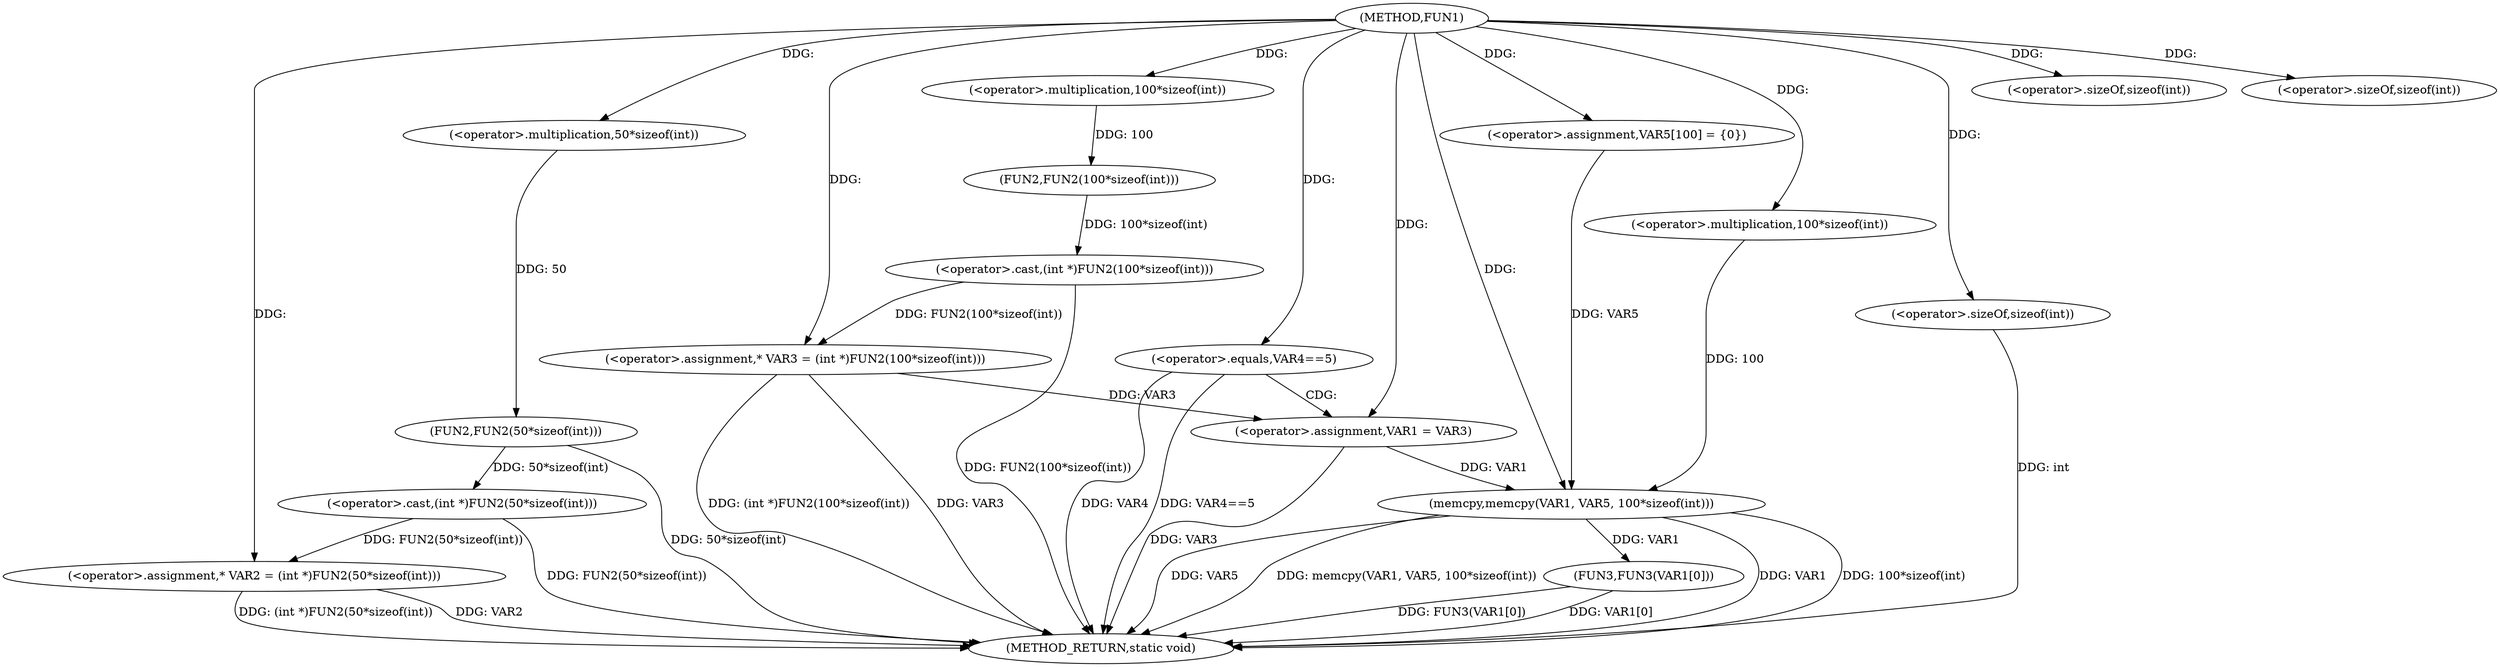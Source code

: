digraph FUN1 {  
"1000100" [label = "(METHOD,FUN1)" ]
"1000146" [label = "(METHOD_RETURN,static void)" ]
"1000104" [label = "(<operator>.assignment,* VAR2 = (int *)FUN2(50*sizeof(int)))" ]
"1000106" [label = "(<operator>.cast,(int *)FUN2(50*sizeof(int)))" ]
"1000108" [label = "(FUN2,FUN2(50*sizeof(int)))" ]
"1000109" [label = "(<operator>.multiplication,50*sizeof(int))" ]
"1000111" [label = "(<operator>.sizeOf,sizeof(int))" ]
"1000114" [label = "(<operator>.assignment,* VAR3 = (int *)FUN2(100*sizeof(int)))" ]
"1000116" [label = "(<operator>.cast,(int *)FUN2(100*sizeof(int)))" ]
"1000118" [label = "(FUN2,FUN2(100*sizeof(int)))" ]
"1000119" [label = "(<operator>.multiplication,100*sizeof(int))" ]
"1000121" [label = "(<operator>.sizeOf,sizeof(int))" ]
"1000124" [label = "(<operator>.equals,VAR4==5)" ]
"1000128" [label = "(<operator>.assignment,VAR1 = VAR3)" ]
"1000133" [label = "(<operator>.assignment,VAR5[100] = {0})" ]
"1000135" [label = "(memcpy,memcpy(VAR1, VAR5, 100*sizeof(int)))" ]
"1000138" [label = "(<operator>.multiplication,100*sizeof(int))" ]
"1000140" [label = "(<operator>.sizeOf,sizeof(int))" ]
"1000142" [label = "(FUN3,FUN3(VAR1[0]))" ]
  "1000128" -> "1000146"  [ label = "DDG: VAR3"] 
  "1000142" -> "1000146"  [ label = "DDG: FUN3(VAR1[0])"] 
  "1000124" -> "1000146"  [ label = "DDG: VAR4"] 
  "1000106" -> "1000146"  [ label = "DDG: FUN2(50*sizeof(int))"] 
  "1000104" -> "1000146"  [ label = "DDG: VAR2"] 
  "1000140" -> "1000146"  [ label = "DDG: int"] 
  "1000114" -> "1000146"  [ label = "DDG: VAR3"] 
  "1000116" -> "1000146"  [ label = "DDG: FUN2(100*sizeof(int))"] 
  "1000135" -> "1000146"  [ label = "DDG: memcpy(VAR1, VAR5, 100*sizeof(int))"] 
  "1000114" -> "1000146"  [ label = "DDG: (int *)FUN2(100*sizeof(int))"] 
  "1000124" -> "1000146"  [ label = "DDG: VAR4==5"] 
  "1000142" -> "1000146"  [ label = "DDG: VAR1[0]"] 
  "1000135" -> "1000146"  [ label = "DDG: VAR1"] 
  "1000135" -> "1000146"  [ label = "DDG: 100*sizeof(int)"] 
  "1000135" -> "1000146"  [ label = "DDG: VAR5"] 
  "1000104" -> "1000146"  [ label = "DDG: (int *)FUN2(50*sizeof(int))"] 
  "1000108" -> "1000146"  [ label = "DDG: 50*sizeof(int)"] 
  "1000106" -> "1000104"  [ label = "DDG: FUN2(50*sizeof(int))"] 
  "1000100" -> "1000104"  [ label = "DDG: "] 
  "1000108" -> "1000106"  [ label = "DDG: 50*sizeof(int)"] 
  "1000109" -> "1000108"  [ label = "DDG: 50"] 
  "1000100" -> "1000109"  [ label = "DDG: "] 
  "1000100" -> "1000111"  [ label = "DDG: "] 
  "1000116" -> "1000114"  [ label = "DDG: FUN2(100*sizeof(int))"] 
  "1000100" -> "1000114"  [ label = "DDG: "] 
  "1000118" -> "1000116"  [ label = "DDG: 100*sizeof(int)"] 
  "1000119" -> "1000118"  [ label = "DDG: 100"] 
  "1000100" -> "1000119"  [ label = "DDG: "] 
  "1000100" -> "1000121"  [ label = "DDG: "] 
  "1000100" -> "1000124"  [ label = "DDG: "] 
  "1000114" -> "1000128"  [ label = "DDG: VAR3"] 
  "1000100" -> "1000128"  [ label = "DDG: "] 
  "1000100" -> "1000133"  [ label = "DDG: "] 
  "1000128" -> "1000135"  [ label = "DDG: VAR1"] 
  "1000100" -> "1000135"  [ label = "DDG: "] 
  "1000133" -> "1000135"  [ label = "DDG: VAR5"] 
  "1000138" -> "1000135"  [ label = "DDG: 100"] 
  "1000100" -> "1000138"  [ label = "DDG: "] 
  "1000100" -> "1000140"  [ label = "DDG: "] 
  "1000135" -> "1000142"  [ label = "DDG: VAR1"] 
  "1000124" -> "1000128"  [ label = "CDG: "] 
}

